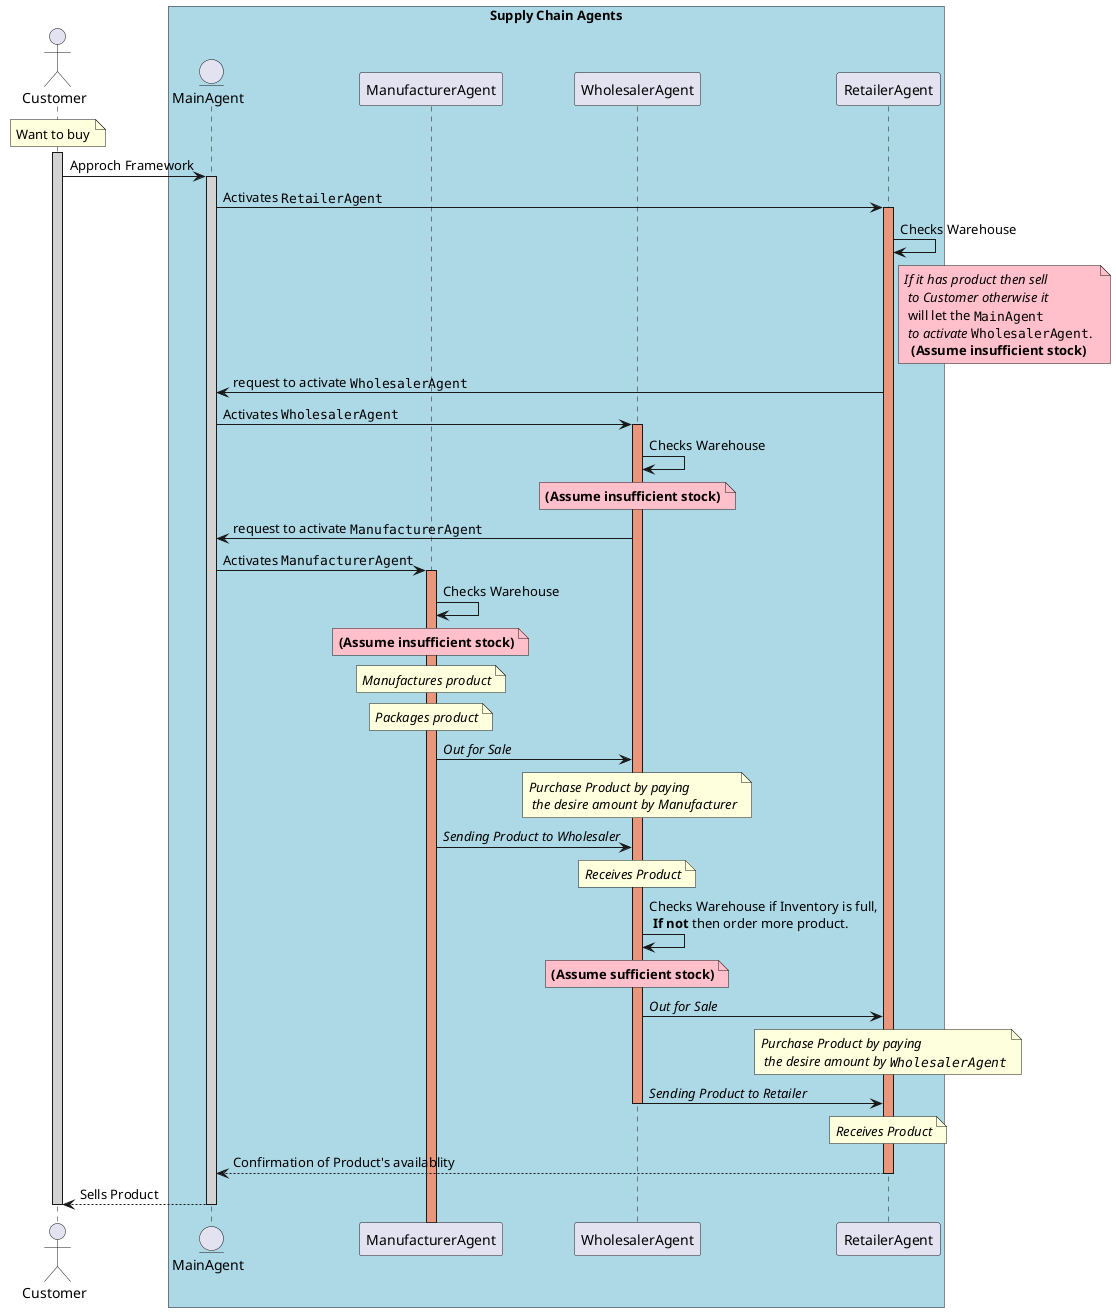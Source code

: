 @startuml
!pragma teoz true
actor Customer

box "Supply Chain Agents" #LightBlue
entity MainAgent
Participant ManufacturerAgent
Participant WholesalerAgent
Participant RetailerAgent
end box


note over Customer: Want to buy
activate Customer #LightGrey
Customer -> MainAgent : Approch Framework
activate MainAgent #LightGrey

MainAgent -> RetailerAgent : Activates ""RetailerAgent""
activate RetailerAgent #DarkSalmon
RetailerAgent -> RetailerAgent: Checks Warehouse
note right RetailerAgent #Pink : //If it has product then sell// \n //to Customer otherwise it// \n will let the ""MainAgent"" \n //to activate// ""WholesalerAgent"". \n  **(Assume insufficient stock)**

RetailerAgent -> MainAgent : request to activate ""WholesalerAgent""

MainAgent-> WholesalerAgent: Activates ""WholesalerAgent""
activate WholesalerAgent #DarkSalmon
WholesalerAgent -> WholesalerAgent : Checks Warehouse
note over WholesalerAgent #Pink :  **(Assume insufficient stock)**
WholesalerAgent -> MainAgent : request to activate ""ManufacturerAgent""

MainAgent-> ManufacturerAgent: Activates ""ManufacturerAgent""
activate ManufacturerAgent #DarkSalmon
ManufacturerAgent -> ManufacturerAgent : Checks Warehouse
note over ManufacturerAgent #Pink : **(Assume insufficient stock)**

note over ManufacturerAgent: //Manufactures product//

note over ManufacturerAgent: //Packages product//


ManufacturerAgent -> WholesalerAgent: //Out for Sale//


note over WholesalerAgent: //Purchase Product by paying// \n //the desire amount by Manufacturer//


ManufacturerAgent -> WholesalerAgent: //Sending Product to Wholesaler//

note over WholesalerAgent: //Receives Product//

WholesalerAgent -> WholesalerAgent : Checks Warehouse if Inventory is full, \n **If not** then order more product.
note over WholesalerAgent #Pink :  **(Assume sufficient stock)**

WholesalerAgent -> RetailerAgent : //Out for Sale//


note over RetailerAgent: //Purchase Product by paying// \n //the desire amount by ""WholesalerAgent""//


WholesalerAgent -> RetailerAgent : //Sending Product to Retailer//

deactivate WholesalerAgent


note over RetailerAgent: //Receives Product//

RetailerAgent --> MainAgent: Confirmation of Product's availablity
deactivate RetailerAgent


MainAgent --> Customer : Sells Product
deactivate MainAgent
deactivate Customer
@enduml